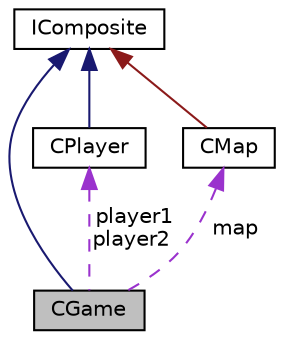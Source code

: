 digraph "CGame"
{
  edge [fontname="Helvetica",fontsize="10",labelfontname="Helvetica",labelfontsize="10"];
  node [fontname="Helvetica",fontsize="10",shape=record];
  Node1 [label="CGame",height=0.2,width=0.4,color="black", fillcolor="grey75", style="filled", fontcolor="black"];
  Node2 -> Node1 [dir="back",color="midnightblue",fontsize="10",style="solid"];
  Node2 [label="IComposite",height=0.2,width=0.4,color="black", fillcolor="white", style="filled",URL="$classIComposite.html",tooltip="Класс IComposite Объекты Game, Player, Point, Tower, Component являются наследниками компоновщика..."];
  Node3 -> Node1 [dir="back",color="darkorchid3",fontsize="10",style="dashed",label=" player1\nplayer2" ];
  Node3 [label="CPlayer",height=0.2,width=0.4,color="black", fillcolor="white", style="filled",URL="$classCPlayer.html",tooltip="Класс Player Содержит сумму денежных единиц, которыми владеет игрок, ... "];
  Node2 -> Node3 [dir="back",color="midnightblue",fontsize="10",style="solid"];
  Node4 -> Node1 [dir="back",color="darkorchid3",fontsize="10",style="dashed",label=" map" ];
  Node4 [label="CMap",height=0.2,width=0.4,color="black", fillcolor="white", style="filled",URL="$classCMap.html"];
  Node2 -> Node4 [dir="back",color="firebrick4",fontsize="10",style="solid"];
}
